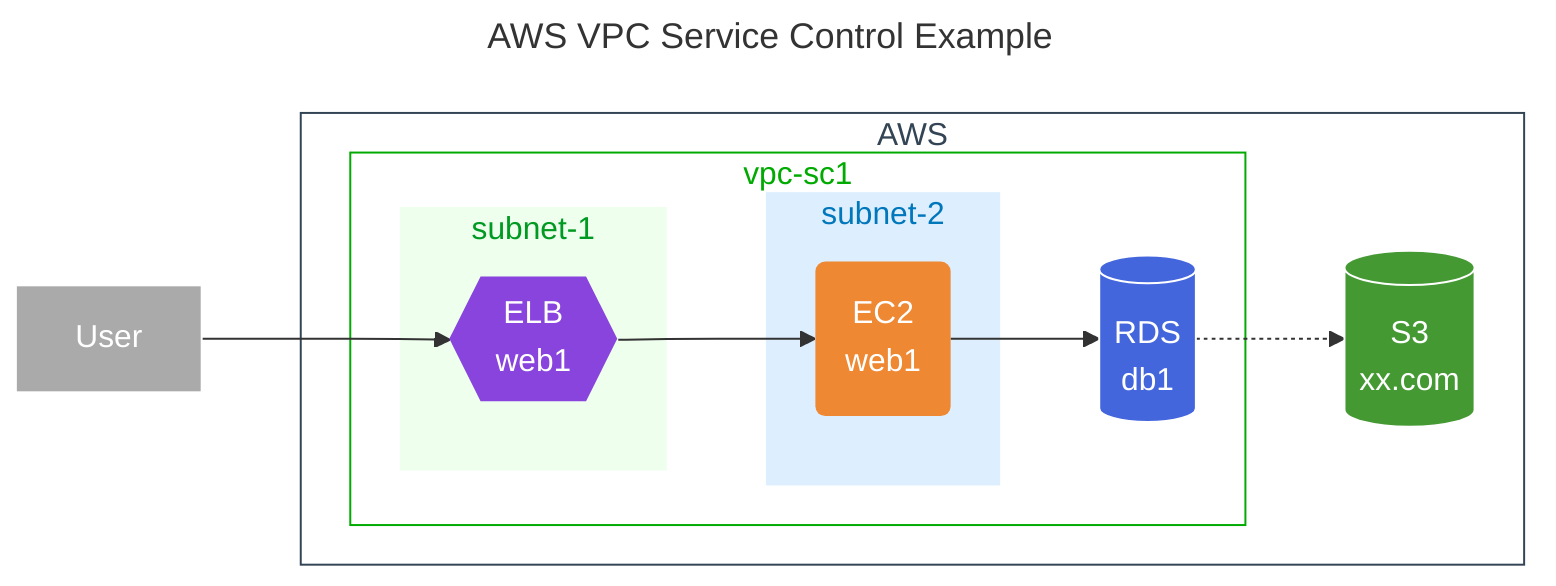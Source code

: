 ---
title: AWS VPC Service Control Example
---
flowchart LR

%%外部要素のUser
OU1[User]

%%グループとサービス
subgraph GC[AWS]
  subgraph GV[vpc-sc1]
    subgraph GS1[subnet-1]
      NW1{{"ELB<br>web1"}}
    end
    subgraph GS2[subnet-2]
      CP1("EC2<br>web1")
    end
    DB1[("RDS<br>db1")]
  end
  ST1[("S3<br>xx.com")]
end

%%サービス同士の関係
OU1 --> NW1
NW1 --> CP1
CP1 --> DB1
DB1 -.-> ST1

%%グループのスタイル
classDef SGC fill:none,color:#345,stroke:#345
class GC SGC

classDef SGV fill:none,color:#0a0,stroke:#0a0
class GV SGV

classDef SGPrS fill:#def,color:#07b,stroke:none
class GS2 SGPrS

classDef SGPuS fill:#efe,color:#092,stroke:none
class GS1 SGPuS

%%サービスのスタイル
classDef SOU fill:#aaa,color:#fff,stroke:#fff
class OU1 SOU

classDef SNW fill:#84d,color:#fff,stroke:none
class NW1 SNW

classDef SCP fill:#e83,color:#fff,stroke:none
class CP1 SCP

classDef SDB fill:#46d,color:#fff,stroke:#fff
class DB1 SDB

classDef SST fill:#493,color:#fff,stroke:#fff
class ST1 SST
